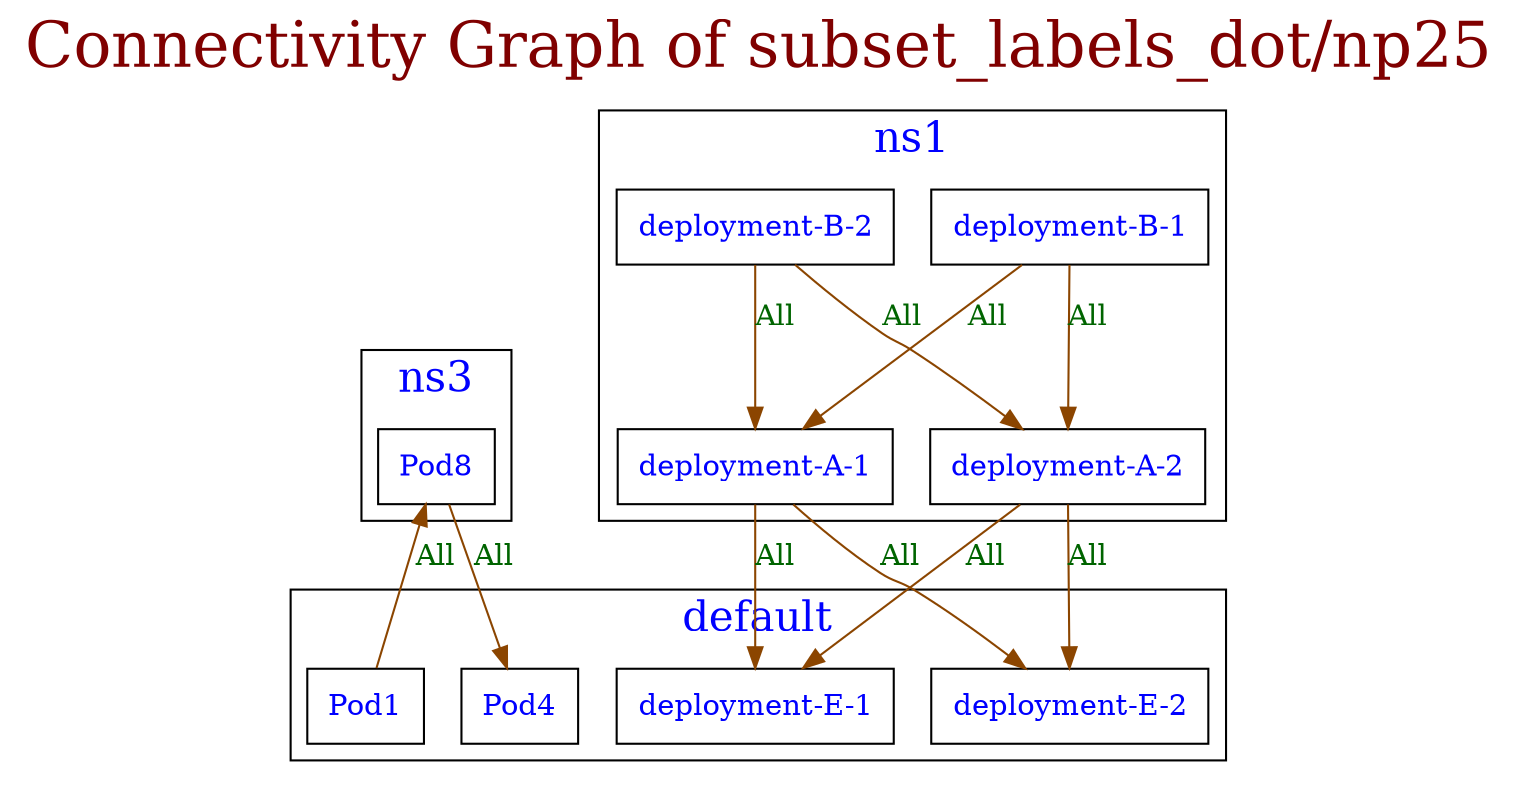 // The Connectivity Graph of subset_labels_dot/np25
digraph {
	label="Connectivity Graph of subset_labels_dot/np25"	labelloc = "t"
	fontsize=30
	fontcolor=webmaroon
subgraph cluster_default_namespace{
	label="default"
	fontsize=20
	fontcolor=blue
	"default/Pod1" [label=<<table border="0" cellspacing="0"><tr><td>Pod1</td></tr></table>> shape=box fontcolor=blue]
	"default/Pod4" [label=<<table border="0" cellspacing="0"><tr><td>Pod4</td></tr></table>> shape=box fontcolor=blue]
	"default/deployment-E-1" [label=<<table border="0" cellspacing="0"><tr><td>deployment-E-1</td></tr></table>> shape=box fontcolor=blue]
	"default/deployment-E-2" [label=<<table border="0" cellspacing="0"><tr><td>deployment-E-2</td></tr></table>> shape=box fontcolor=blue]
}
subgraph cluster_ns1_namespace{
	label="ns1"
	fontsize=20
	fontcolor=blue
	"ns1/deployment-A-1" [label=<<table border="0" cellspacing="0"><tr><td>deployment-A-1</td></tr></table>> shape=box fontcolor=blue]
	"ns1/deployment-A-2" [label=<<table border="0" cellspacing="0"><tr><td>deployment-A-2</td></tr></table>> shape=box fontcolor=blue]
	"ns1/deployment-B-1" [label=<<table border="0" cellspacing="0"><tr><td>deployment-B-1</td></tr></table>> shape=box fontcolor=blue]
	"ns1/deployment-B-2" [label=<<table border="0" cellspacing="0"><tr><td>deployment-B-2</td></tr></table>> shape=box fontcolor=blue]
}
subgraph cluster_ns3_namespace{
	label="ns3"
	fontsize=20
	fontcolor=blue
	"ns3/Pod8" [label=<<table border="0" cellspacing="0"><tr><td>Pod8</td></tr></table>> shape=box fontcolor=blue]
}
	"default/Pod1" -> "ns3/Pod8"[label="All" color=darkorange4 fontcolor=darkgreen dir=both arrowhead=normal arrowtail=none]
	"ns1/deployment-A-1" -> "default/deployment-E-1"[label="All" color=darkorange4 fontcolor=darkgreen dir=both arrowhead=normal arrowtail=none]
	"ns1/deployment-A-1" -> "default/deployment-E-2"[label="All" color=darkorange4 fontcolor=darkgreen dir=both arrowhead=normal arrowtail=none]
	"ns1/deployment-A-2" -> "default/deployment-E-1"[label="All" color=darkorange4 fontcolor=darkgreen dir=both arrowhead=normal arrowtail=none]
	"ns1/deployment-A-2" -> "default/deployment-E-2"[label="All" color=darkorange4 fontcolor=darkgreen dir=both arrowhead=normal arrowtail=none]
	"ns1/deployment-B-1" -> "ns1/deployment-A-1"[label="All" color=darkorange4 fontcolor=darkgreen dir=both arrowhead=normal arrowtail=none]
	"ns1/deployment-B-1" -> "ns1/deployment-A-2"[label="All" color=darkorange4 fontcolor=darkgreen dir=both arrowhead=normal arrowtail=none]
	"ns1/deployment-B-2" -> "ns1/deployment-A-1"[label="All" color=darkorange4 fontcolor=darkgreen dir=both arrowhead=normal arrowtail=none]
	"ns1/deployment-B-2" -> "ns1/deployment-A-2"[label="All" color=darkorange4 fontcolor=darkgreen dir=both arrowhead=normal arrowtail=none]
	"ns3/Pod8" -> "default/Pod4"[label="All" color=darkorange4 fontcolor=darkgreen dir=both arrowhead=normal arrowtail=none]
}

